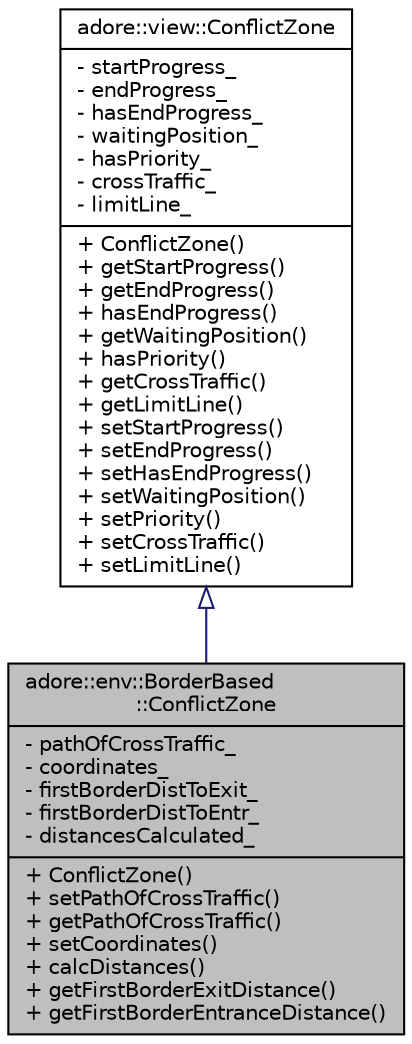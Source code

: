 digraph "adore::env::BorderBased::ConflictZone"
{
 // LATEX_PDF_SIZE
  edge [fontname="Helvetica",fontsize="10",labelfontname="Helvetica",labelfontsize="10"];
  node [fontname="Helvetica",fontsize="10",shape=record];
  Node1 [label="{adore::env::BorderBased\l::ConflictZone\n|- pathOfCrossTraffic_\l- coordinates_\l- firstBorderDistToExit_\l- firstBorderDistToEntr_\l- distancesCalculated_\l|+ ConflictZone()\l+ setPathOfCrossTraffic()\l+ getPathOfCrossTraffic()\l+ setCoordinates()\l+ calcDistances()\l+ getFirstBorderExitDistance()\l+ getFirstBorderEntranceDistance()\l}",height=0.2,width=0.4,color="black", fillcolor="grey75", style="filled", fontcolor="black",tooltip=" "];
  Node2 -> Node1 [dir="back",color="midnightblue",fontsize="10",style="solid",arrowtail="onormal",fontname="Helvetica"];
  Node2 [label="{adore::view::ConflictZone\n|- startProgress_\l- endProgress_\l- hasEndProgress_\l- waitingPosition_\l- hasPriority_\l- crossTraffic_\l- limitLine_\l|+ ConflictZone()\l+ getStartProgress()\l+ getEndProgress()\l+ hasEndProgress()\l+ getWaitingPosition()\l+ hasPriority()\l+ getCrossTraffic()\l+ getLimitLine()\l+ setStartProgress()\l+ setEndProgress()\l+ setHasEndProgress()\l+ setWaitingPosition()\l+ setPriority()\l+ setCrossTraffic()\l+ setLimitLine()\l}",height=0.2,width=0.4,color="black", fillcolor="white", style="filled",URL="$classadore_1_1view_1_1ConflictZone.html",tooltip=" "];
}
